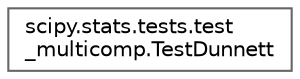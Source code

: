 digraph "Graphical Class Hierarchy"
{
 // LATEX_PDF_SIZE
  bgcolor="transparent";
  edge [fontname=Helvetica,fontsize=10,labelfontname=Helvetica,labelfontsize=10];
  node [fontname=Helvetica,fontsize=10,shape=box,height=0.2,width=0.4];
  rankdir="LR";
  Node0 [id="Node000000",label="scipy.stats.tests.test\l_multicomp.TestDunnett",height=0.2,width=0.4,color="grey40", fillcolor="white", style="filled",URL="$d4/dfb/classscipy_1_1stats_1_1tests_1_1test__multicomp_1_1TestDunnett.html",tooltip=" "];
}
